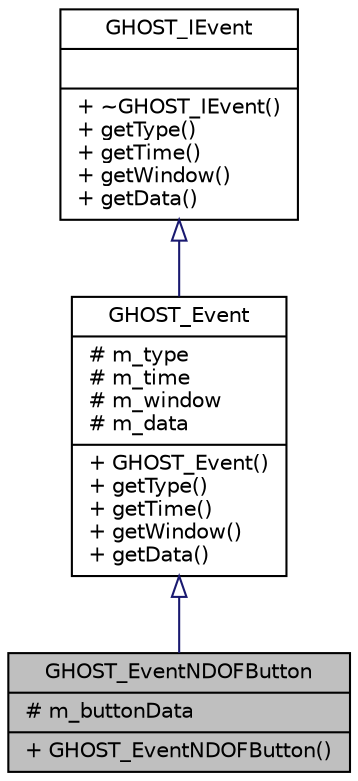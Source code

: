 digraph G
{
  edge [fontname="Helvetica",fontsize="10",labelfontname="Helvetica",labelfontsize="10"];
  node [fontname="Helvetica",fontsize="10",shape=record];
  Node1 [label="{GHOST_EventNDOFButton\n|# m_buttonData\l|+ GHOST_EventNDOFButton()\l}",height=0.2,width=0.4,color="black", fillcolor="grey75", style="filled" fontcolor="black"];
  Node2 -> Node1 [dir=back,color="midnightblue",fontsize="10",style="solid",arrowtail="empty",fontname="Helvetica"];
  Node2 [label="{GHOST_Event\n|# m_type\l# m_time\l# m_window\l# m_data\l|+ GHOST_Event()\l+ getType()\l+ getTime()\l+ getWindow()\l+ getData()\l}",height=0.2,width=0.4,color="black", fillcolor="white", style="filled",URL="$d6/d44/classGHOST__Event.html"];
  Node3 -> Node2 [dir=back,color="midnightblue",fontsize="10",style="solid",arrowtail="empty",fontname="Helvetica"];
  Node3 [label="{GHOST_IEvent\n||+ ~GHOST_IEvent()\l+ getType()\l+ getTime()\l+ getWindow()\l+ getData()\l}",height=0.2,width=0.4,color="black", fillcolor="white", style="filled",URL="$d6/d13/classGHOST__IEvent.html"];
}
